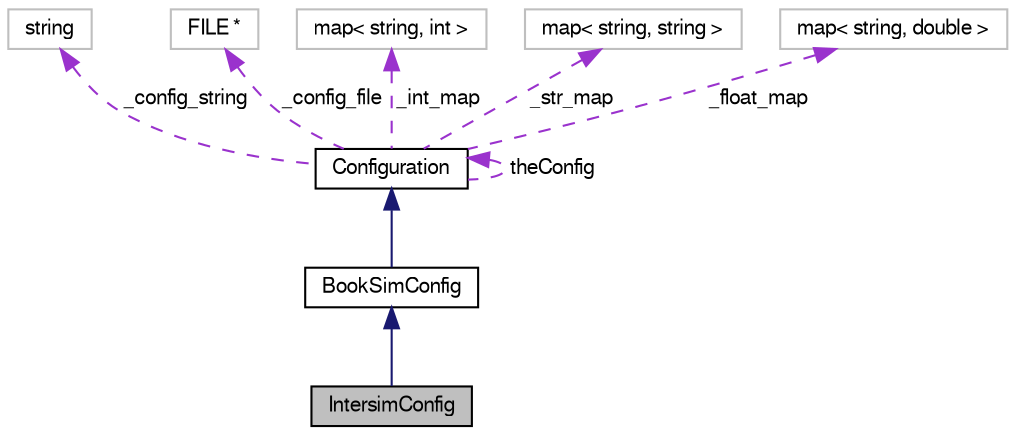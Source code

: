 digraph "IntersimConfig"
{
  bgcolor="transparent";
  edge [fontname="FreeSans",fontsize="10",labelfontname="FreeSans",labelfontsize="10"];
  node [fontname="FreeSans",fontsize="10",shape=record];
  Node3 [label="IntersimConfig",height=0.2,width=0.4,color="black", fillcolor="grey75", style="filled", fontcolor="black"];
  Node4 -> Node3 [dir="back",color="midnightblue",fontsize="10",style="solid",fontname="FreeSans"];
  Node4 [label="BookSimConfig",height=0.2,width=0.4,color="black",URL="$classBookSimConfig.html"];
  Node5 -> Node4 [dir="back",color="midnightblue",fontsize="10",style="solid",fontname="FreeSans"];
  Node5 [label="Configuration",height=0.2,width=0.4,color="black",URL="$classConfiguration.html"];
  Node6 -> Node5 [dir="back",color="darkorchid3",fontsize="10",style="dashed",label=" _config_string" ,fontname="FreeSans"];
  Node6 [label="string",height=0.2,width=0.4,color="grey75"];
  Node7 -> Node5 [dir="back",color="darkorchid3",fontsize="10",style="dashed",label=" _config_file" ,fontname="FreeSans"];
  Node7 [label="FILE *",height=0.2,width=0.4,color="grey75"];
  Node8 -> Node5 [dir="back",color="darkorchid3",fontsize="10",style="dashed",label=" _int_map" ,fontname="FreeSans"];
  Node8 [label="map\< string, int \>",height=0.2,width=0.4,color="grey75"];
  Node9 -> Node5 [dir="back",color="darkorchid3",fontsize="10",style="dashed",label=" _str_map" ,fontname="FreeSans"];
  Node9 [label="map\< string, string \>",height=0.2,width=0.4,color="grey75"];
  Node10 -> Node5 [dir="back",color="darkorchid3",fontsize="10",style="dashed",label=" _float_map" ,fontname="FreeSans"];
  Node10 [label="map\< string, double \>",height=0.2,width=0.4,color="grey75"];
  Node5 -> Node5 [dir="back",color="darkorchid3",fontsize="10",style="dashed",label=" theConfig" ,fontname="FreeSans"];
}
